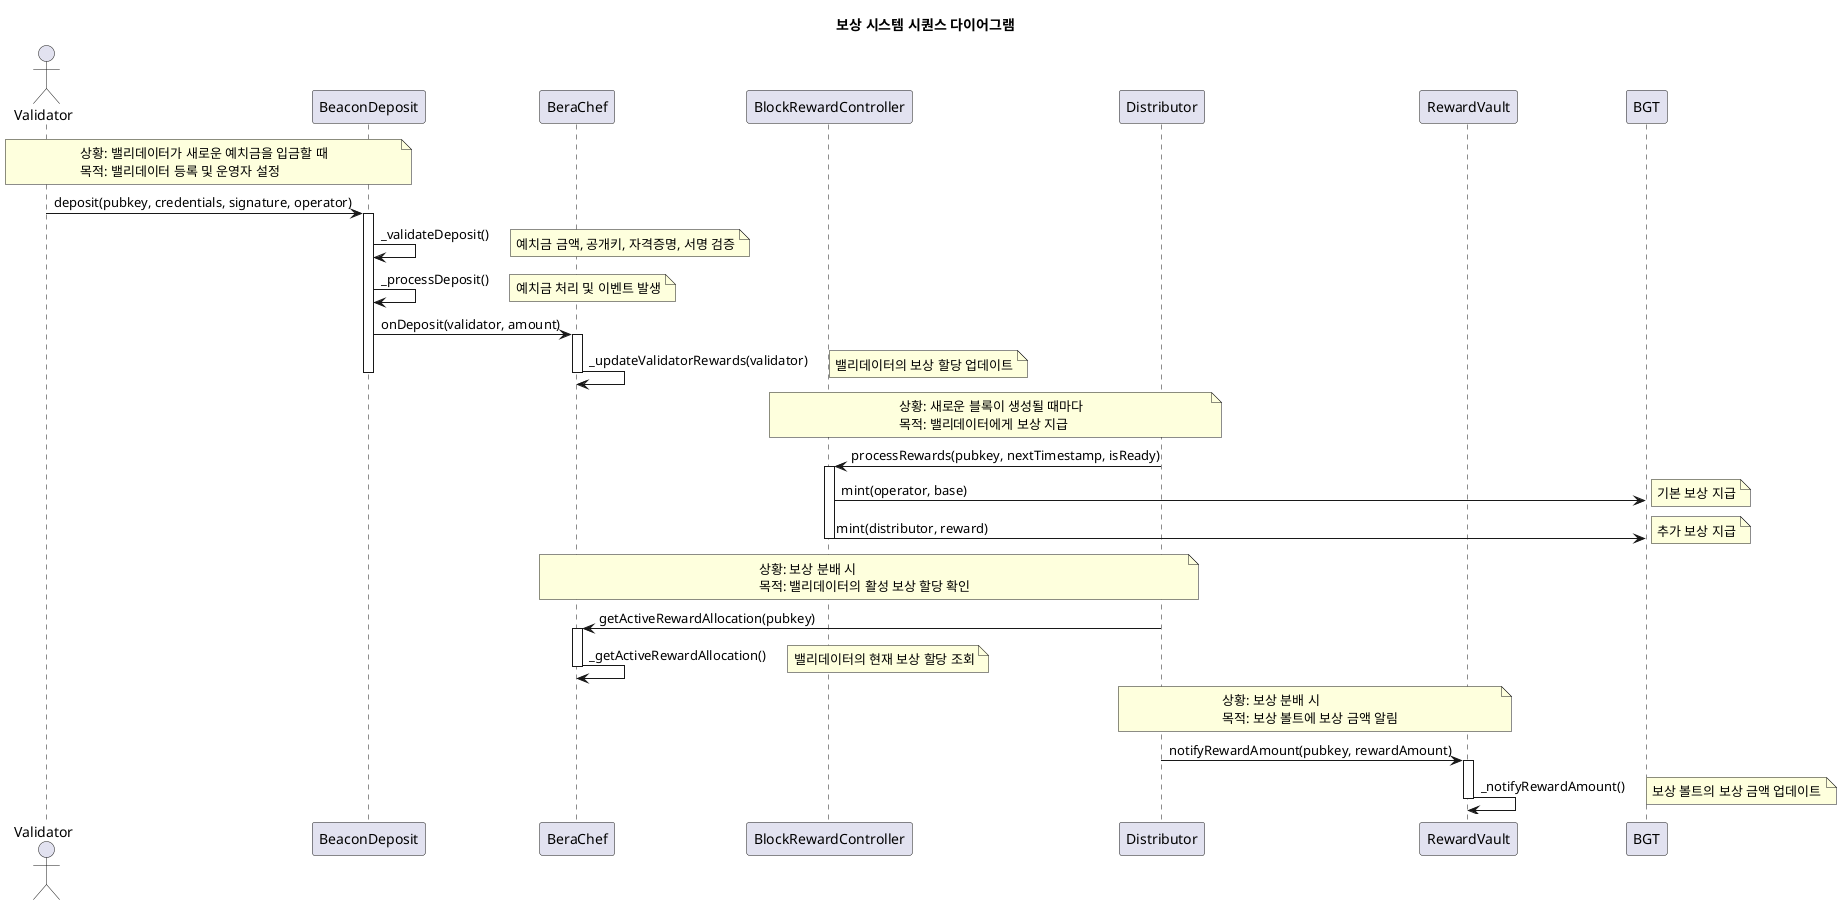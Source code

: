 @startuml
title 보상 시스템 시퀀스 다이어그램

actor Validator
participant "BeaconDeposit" as BD
participant "BeraChef" as BC
participant "BlockRewardController" as BRC
participant "Distributor" as D
participant "RewardVault" as RV
participant "BGT" as BGT

note over Validator, BD
  상황: 밸리데이터가 새로운 예치금을 입금할 때
  목적: 밸리데이터 등록 및 운영자 설정
end note

Validator -> BD: deposit(pubkey, credentials, signature, operator)
activate BD
BD -> BD: _validateDeposit()
note right: 예치금 금액, 공개키, 자격증명, 서명 검증
BD -> BD: _processDeposit()
note right: 예치금 처리 및 이벤트 발생
BD -> BC: onDeposit(validator, amount)
activate BC
BC -> BC: _updateValidatorRewards(validator)
note right: 밸리데이터의 보상 할당 업데이트
deactivate BC
deactivate BD

note over D, BRC
  상황: 새로운 블록이 생성될 때마다
  목적: 밸리데이터에게 보상 지급
end note

D -> BRC: processRewards(pubkey, nextTimestamp, isReady)
activate BRC
BRC -> BGT: mint(operator, base)
note right: 기본 보상 지급
BRC -> BGT: mint(distributor, reward)
note right: 추가 보상 지급
deactivate BRC

note over D, BC
  상황: 보상 분배 시
  목적: 밸리데이터의 활성 보상 할당 확인
end note

D -> BC: getActiveRewardAllocation(pubkey)
activate BC
BC -> BC: _getActiveRewardAllocation()
note right: 밸리데이터의 현재 보상 할당 조회
deactivate BC

note over D, RV
  상황: 보상 분배 시
  목적: 보상 볼트에 보상 금액 알림
end note

D -> RV: notifyRewardAmount(pubkey, rewardAmount)
activate RV
RV -> RV: _notifyRewardAmount()
note right: 보상 볼트의 보상 금액 업데이트
deactivate RV

@enduml 